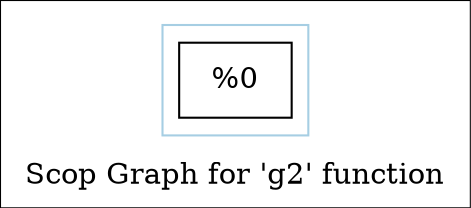 digraph "Scop Graph for 'g2' function" {
	label="Scop Graph for 'g2' function";

	Node0x1afd330 [shape=record,label="{%0}"];
	colorscheme = "paired12"
        subgraph cluster_0x1aceed0 {
          label = "";
          style = solid;
          color = 1
          Node0x1afd330;
        }
}
